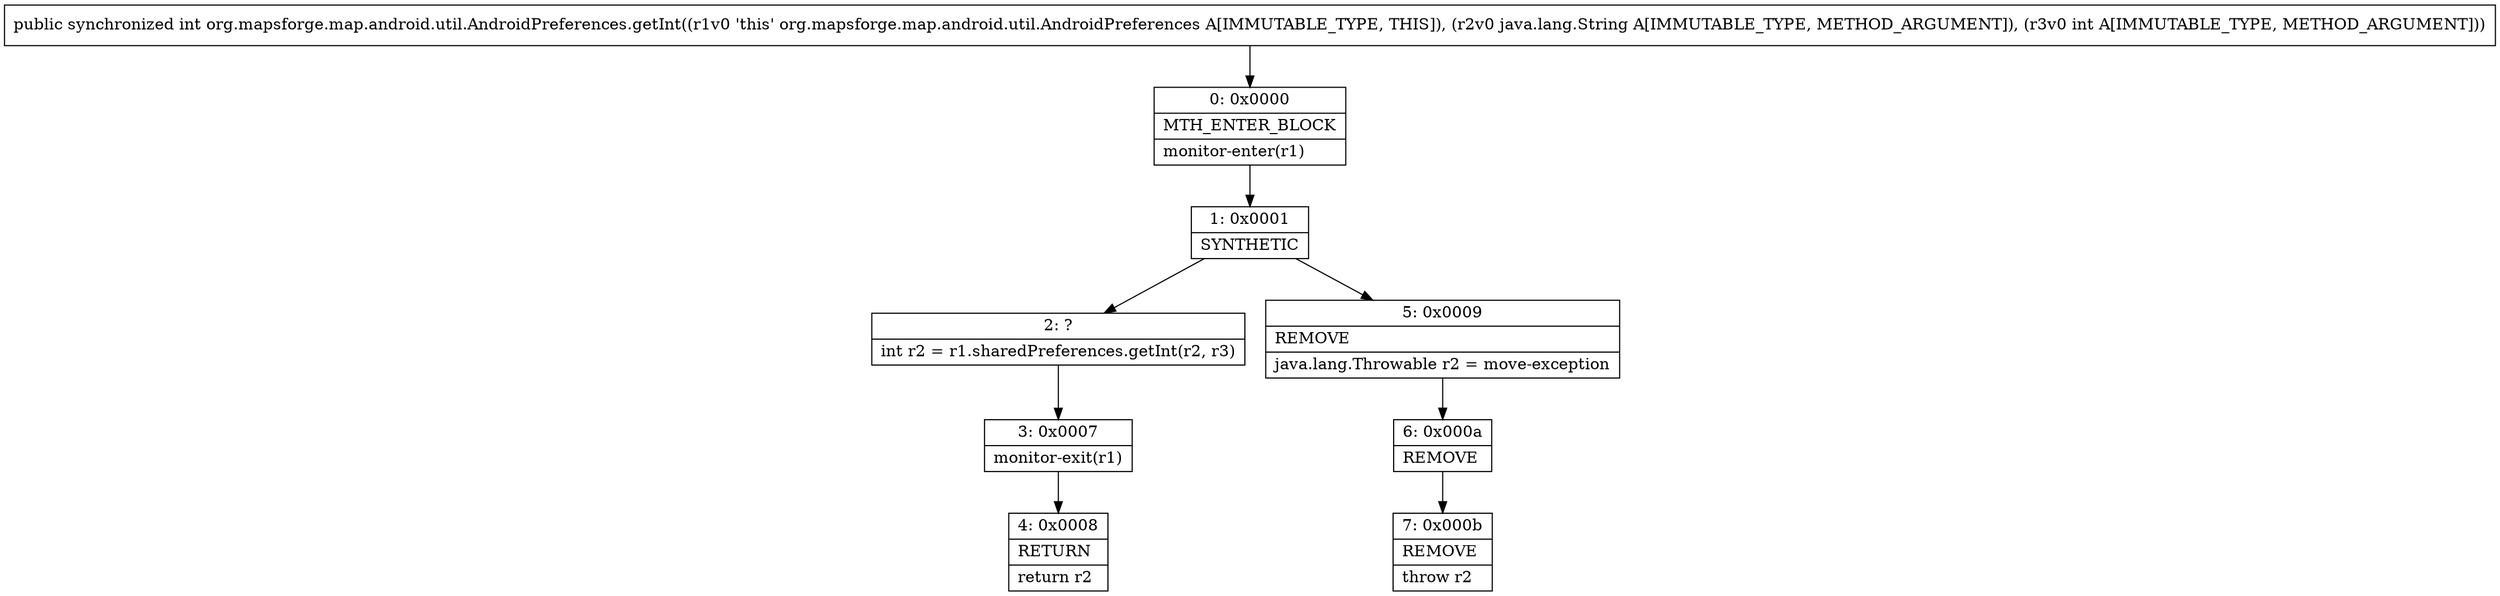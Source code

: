 digraph "CFG fororg.mapsforge.map.android.util.AndroidPreferences.getInt(Ljava\/lang\/String;I)I" {
Node_0 [shape=record,label="{0\:\ 0x0000|MTH_ENTER_BLOCK\l|monitor\-enter(r1)\l}"];
Node_1 [shape=record,label="{1\:\ 0x0001|SYNTHETIC\l}"];
Node_2 [shape=record,label="{2\:\ ?|int r2 = r1.sharedPreferences.getInt(r2, r3)\l}"];
Node_3 [shape=record,label="{3\:\ 0x0007|monitor\-exit(r1)\l}"];
Node_4 [shape=record,label="{4\:\ 0x0008|RETURN\l|return r2\l}"];
Node_5 [shape=record,label="{5\:\ 0x0009|REMOVE\l|java.lang.Throwable r2 = move\-exception\l}"];
Node_6 [shape=record,label="{6\:\ 0x000a|REMOVE\l}"];
Node_7 [shape=record,label="{7\:\ 0x000b|REMOVE\l|throw r2\l}"];
MethodNode[shape=record,label="{public synchronized int org.mapsforge.map.android.util.AndroidPreferences.getInt((r1v0 'this' org.mapsforge.map.android.util.AndroidPreferences A[IMMUTABLE_TYPE, THIS]), (r2v0 java.lang.String A[IMMUTABLE_TYPE, METHOD_ARGUMENT]), (r3v0 int A[IMMUTABLE_TYPE, METHOD_ARGUMENT])) }"];
MethodNode -> Node_0;
Node_0 -> Node_1;
Node_1 -> Node_2;
Node_1 -> Node_5;
Node_2 -> Node_3;
Node_3 -> Node_4;
Node_5 -> Node_6;
Node_6 -> Node_7;
}

